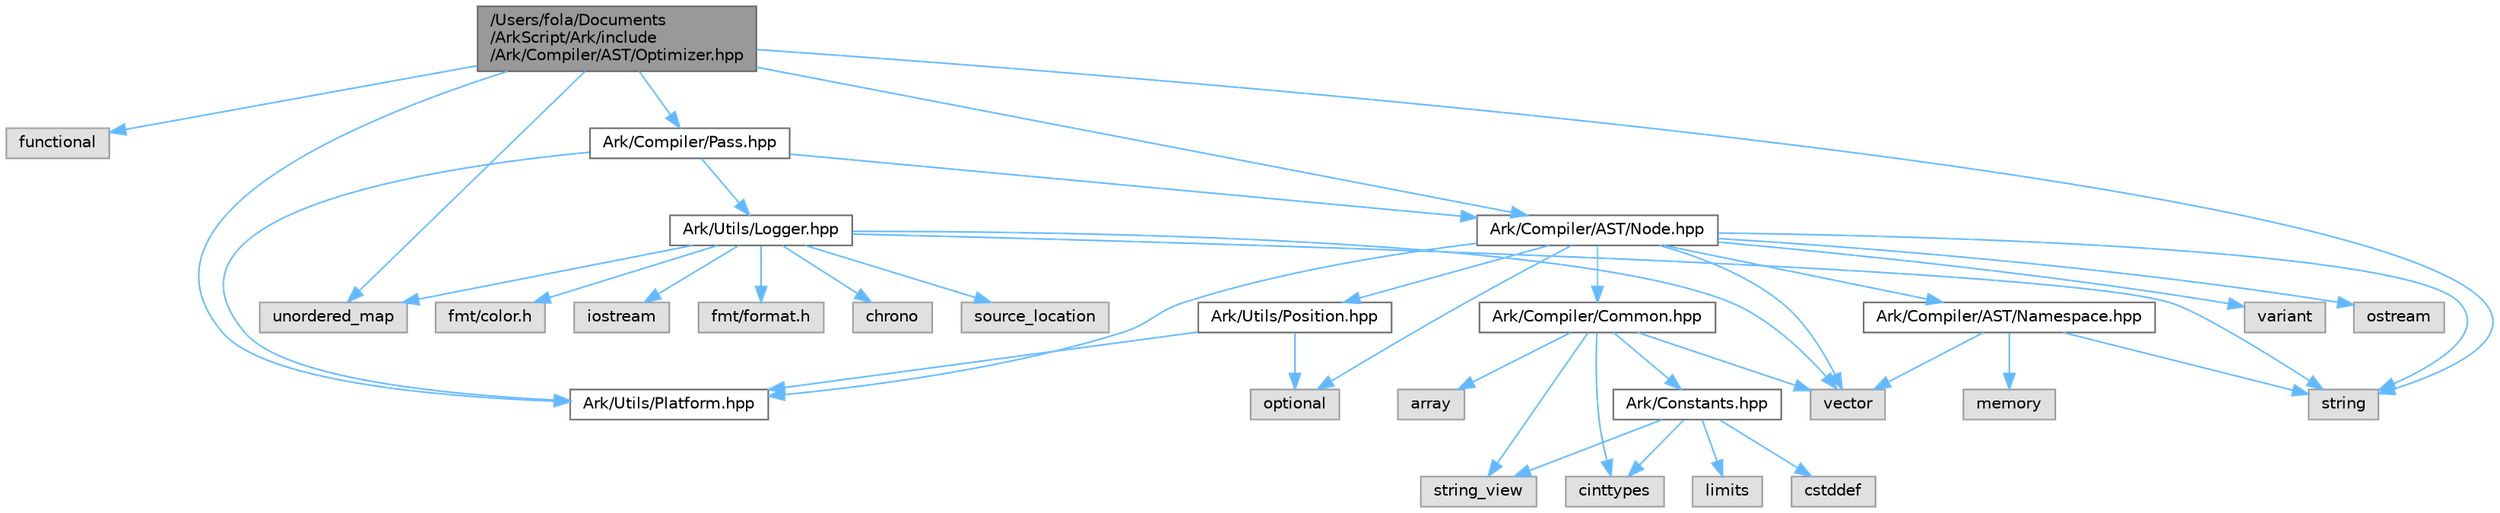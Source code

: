 digraph "/Users/fola/Documents/ArkScript/Ark/include/Ark/Compiler/AST/Optimizer.hpp"
{
 // INTERACTIVE_SVG=YES
 // LATEX_PDF_SIZE
  bgcolor="transparent";
  edge [fontname=Helvetica,fontsize=10,labelfontname=Helvetica,labelfontsize=10];
  node [fontname=Helvetica,fontsize=10,shape=box,height=0.2,width=0.4];
  Node1 [id="Node000001",label="/Users/fola/Documents\l/ArkScript/Ark/include\l/Ark/Compiler/AST/Optimizer.hpp",height=0.2,width=0.4,color="gray40", fillcolor="grey60", style="filled", fontcolor="black",tooltip="Optimizes a given ArkScript AST."];
  Node1 -> Node2 [id="edge1_Node000001_Node000002",color="steelblue1",style="solid",tooltip=" "];
  Node2 [id="Node000002",label="functional",height=0.2,width=0.4,color="grey60", fillcolor="#E0E0E0", style="filled",tooltip=" "];
  Node1 -> Node3 [id="edge2_Node000001_Node000003",color="steelblue1",style="solid",tooltip=" "];
  Node3 [id="Node000003",label="unordered_map",height=0.2,width=0.4,color="grey60", fillcolor="#E0E0E0", style="filled",tooltip=" "];
  Node1 -> Node4 [id="edge3_Node000001_Node000004",color="steelblue1",style="solid",tooltip=" "];
  Node4 [id="Node000004",label="string",height=0.2,width=0.4,color="grey60", fillcolor="#E0E0E0", style="filled",tooltip=" "];
  Node1 -> Node5 [id="edge4_Node000001_Node000005",color="steelblue1",style="solid",tooltip=" "];
  Node5 [id="Node000005",label="Ark/Utils/Platform.hpp",height=0.2,width=0.4,color="grey40", fillcolor="white", style="filled",URL="$d5/d40/Platform_8hpp.html",tooltip="ArkScript configuration macros."];
  Node1 -> Node6 [id="edge5_Node000001_Node000006",color="steelblue1",style="solid",tooltip=" "];
  Node6 [id="Node000006",label="Ark/Compiler/Pass.hpp",height=0.2,width=0.4,color="grey40", fillcolor="white", style="filled",URL="$df/d5f/Pass_8hpp.html",tooltip="Interface for a compiler pass (take in an AST, output an AST)"];
  Node6 -> Node5 [id="edge6_Node000006_Node000005",color="steelblue1",style="solid",tooltip=" "];
  Node6 -> Node7 [id="edge7_Node000006_Node000007",color="steelblue1",style="solid",tooltip=" "];
  Node7 [id="Node000007",label="Ark/Compiler/AST/Node.hpp",height=0.2,width=0.4,color="grey40", fillcolor="white", style="filled",URL="$d7/dc6/Node_8hpp.html",tooltip="AST node used by the parser, optimizer and compiler."];
  Node7 -> Node8 [id="edge8_Node000007_Node000008",color="steelblue1",style="solid",tooltip=" "];
  Node8 [id="Node000008",label="variant",height=0.2,width=0.4,color="grey60", fillcolor="#E0E0E0", style="filled",tooltip=" "];
  Node7 -> Node9 [id="edge9_Node000007_Node000009",color="steelblue1",style="solid",tooltip=" "];
  Node9 [id="Node000009",label="ostream",height=0.2,width=0.4,color="grey60", fillcolor="#E0E0E0", style="filled",tooltip=" "];
  Node7 -> Node4 [id="edge10_Node000007_Node000004",color="steelblue1",style="solid",tooltip=" "];
  Node7 -> Node10 [id="edge11_Node000007_Node000010",color="steelblue1",style="solid",tooltip=" "];
  Node10 [id="Node000010",label="vector",height=0.2,width=0.4,color="grey60", fillcolor="#E0E0E0", style="filled",tooltip=" "];
  Node7 -> Node11 [id="edge12_Node000007_Node000011",color="steelblue1",style="solid",tooltip=" "];
  Node11 [id="Node000011",label="optional",height=0.2,width=0.4,color="grey60", fillcolor="#E0E0E0", style="filled",tooltip=" "];
  Node7 -> Node12 [id="edge13_Node000007_Node000012",color="steelblue1",style="solid",tooltip=" "];
  Node12 [id="Node000012",label="Ark/Compiler/AST/Namespace.hpp",height=0.2,width=0.4,color="grey40", fillcolor="white", style="filled",URL="$da/d33/Namespace_8hpp.html",tooltip=" "];
  Node12 -> Node4 [id="edge14_Node000012_Node000004",color="steelblue1",style="solid",tooltip=" "];
  Node12 -> Node10 [id="edge15_Node000012_Node000010",color="steelblue1",style="solid",tooltip=" "];
  Node12 -> Node13 [id="edge16_Node000012_Node000013",color="steelblue1",style="solid",tooltip=" "];
  Node13 [id="Node000013",label="memory",height=0.2,width=0.4,color="grey60", fillcolor="#E0E0E0", style="filled",tooltip=" "];
  Node7 -> Node14 [id="edge17_Node000007_Node000014",color="steelblue1",style="solid",tooltip=" "];
  Node14 [id="Node000014",label="Ark/Compiler/Common.hpp",height=0.2,width=0.4,color="grey40", fillcolor="white", style="filled",URL="$d8/ddd/Common_8hpp.html",tooltip="Common code for the compiler."];
  Node14 -> Node15 [id="edge18_Node000014_Node000015",color="steelblue1",style="solid",tooltip=" "];
  Node15 [id="Node000015",label="array",height=0.2,width=0.4,color="grey60", fillcolor="#E0E0E0", style="filled",tooltip=" "];
  Node14 -> Node16 [id="edge19_Node000014_Node000016",color="steelblue1",style="solid",tooltip=" "];
  Node16 [id="Node000016",label="string_view",height=0.2,width=0.4,color="grey60", fillcolor="#E0E0E0", style="filled",tooltip=" "];
  Node14 -> Node10 [id="edge20_Node000014_Node000010",color="steelblue1",style="solid",tooltip=" "];
  Node14 -> Node17 [id="edge21_Node000014_Node000017",color="steelblue1",style="solid",tooltip=" "];
  Node17 [id="Node000017",label="cinttypes",height=0.2,width=0.4,color="grey60", fillcolor="#E0E0E0", style="filled",tooltip=" "];
  Node14 -> Node18 [id="edge22_Node000014_Node000018",color="steelblue1",style="solid",tooltip=" "];
  Node18 [id="Node000018",label="Ark/Constants.hpp",height=0.2,width=0.4,color="grey40", fillcolor="white", style="filled",URL="$d6/de9/Constants_8hpp.html",tooltip="Constants used by ArkScript."];
  Node18 -> Node16 [id="edge23_Node000018_Node000016",color="steelblue1",style="solid",tooltip=" "];
  Node18 -> Node19 [id="edge24_Node000018_Node000019",color="steelblue1",style="solid",tooltip=" "];
  Node19 [id="Node000019",label="limits",height=0.2,width=0.4,color="grey60", fillcolor="#E0E0E0", style="filled",tooltip=" "];
  Node18 -> Node17 [id="edge25_Node000018_Node000017",color="steelblue1",style="solid",tooltip=" "];
  Node18 -> Node20 [id="edge26_Node000018_Node000020",color="steelblue1",style="solid",tooltip=" "];
  Node20 [id="Node000020",label="cstddef",height=0.2,width=0.4,color="grey60", fillcolor="#E0E0E0", style="filled",tooltip=" "];
  Node7 -> Node5 [id="edge27_Node000007_Node000005",color="steelblue1",style="solid",tooltip=" "];
  Node7 -> Node21 [id="edge28_Node000007_Node000021",color="steelblue1",style="solid",tooltip=" "];
  Node21 [id="Node000021",label="Ark/Utils/Position.hpp",height=0.2,width=0.4,color="grey40", fillcolor="white", style="filled",URL="$dc/d58/Position_8hpp.html",tooltip="Defines position utilities (for text in a file) for the parser, formatter, diagnostics."];
  Node21 -> Node11 [id="edge29_Node000021_Node000011",color="steelblue1",style="solid",tooltip=" "];
  Node21 -> Node5 [id="edge30_Node000021_Node000005",color="steelblue1",style="solid",tooltip=" "];
  Node6 -> Node22 [id="edge31_Node000006_Node000022",color="steelblue1",style="solid",tooltip=" "];
  Node22 [id="Node000022",label="Ark/Utils/Logger.hpp",height=0.2,width=0.4,color="grey40", fillcolor="white", style="filled",URL="$d9/d11/Logger_8hpp.html",tooltip="Internal logger."];
  Node22 -> Node23 [id="edge32_Node000022_Node000023",color="steelblue1",style="solid",tooltip=" "];
  Node23 [id="Node000023",label="iostream",height=0.2,width=0.4,color="grey60", fillcolor="#E0E0E0", style="filled",tooltip=" "];
  Node22 -> Node24 [id="edge33_Node000022_Node000024",color="steelblue1",style="solid",tooltip=" "];
  Node24 [id="Node000024",label="fmt/format.h",height=0.2,width=0.4,color="grey60", fillcolor="#E0E0E0", style="filled",tooltip=" "];
  Node22 -> Node4 [id="edge34_Node000022_Node000004",color="steelblue1",style="solid",tooltip=" "];
  Node22 -> Node25 [id="edge35_Node000022_Node000025",color="steelblue1",style="solid",tooltip=" "];
  Node25 [id="Node000025",label="chrono",height=0.2,width=0.4,color="grey60", fillcolor="#E0E0E0", style="filled",tooltip=" "];
  Node22 -> Node26 [id="edge36_Node000022_Node000026",color="steelblue1",style="solid",tooltip=" "];
  Node26 [id="Node000026",label="source_location",height=0.2,width=0.4,color="grey60", fillcolor="#E0E0E0", style="filled",tooltip=" "];
  Node22 -> Node10 [id="edge37_Node000022_Node000010",color="steelblue1",style="solid",tooltip=" "];
  Node22 -> Node3 [id="edge38_Node000022_Node000003",color="steelblue1",style="solid",tooltip=" "];
  Node22 -> Node27 [id="edge39_Node000022_Node000027",color="steelblue1",style="solid",tooltip=" "];
  Node27 [id="Node000027",label="fmt/color.h",height=0.2,width=0.4,color="grey60", fillcolor="#E0E0E0", style="filled",tooltip=" "];
  Node1 -> Node7 [id="edge40_Node000001_Node000007",color="steelblue1",style="solid",tooltip=" "];
}
